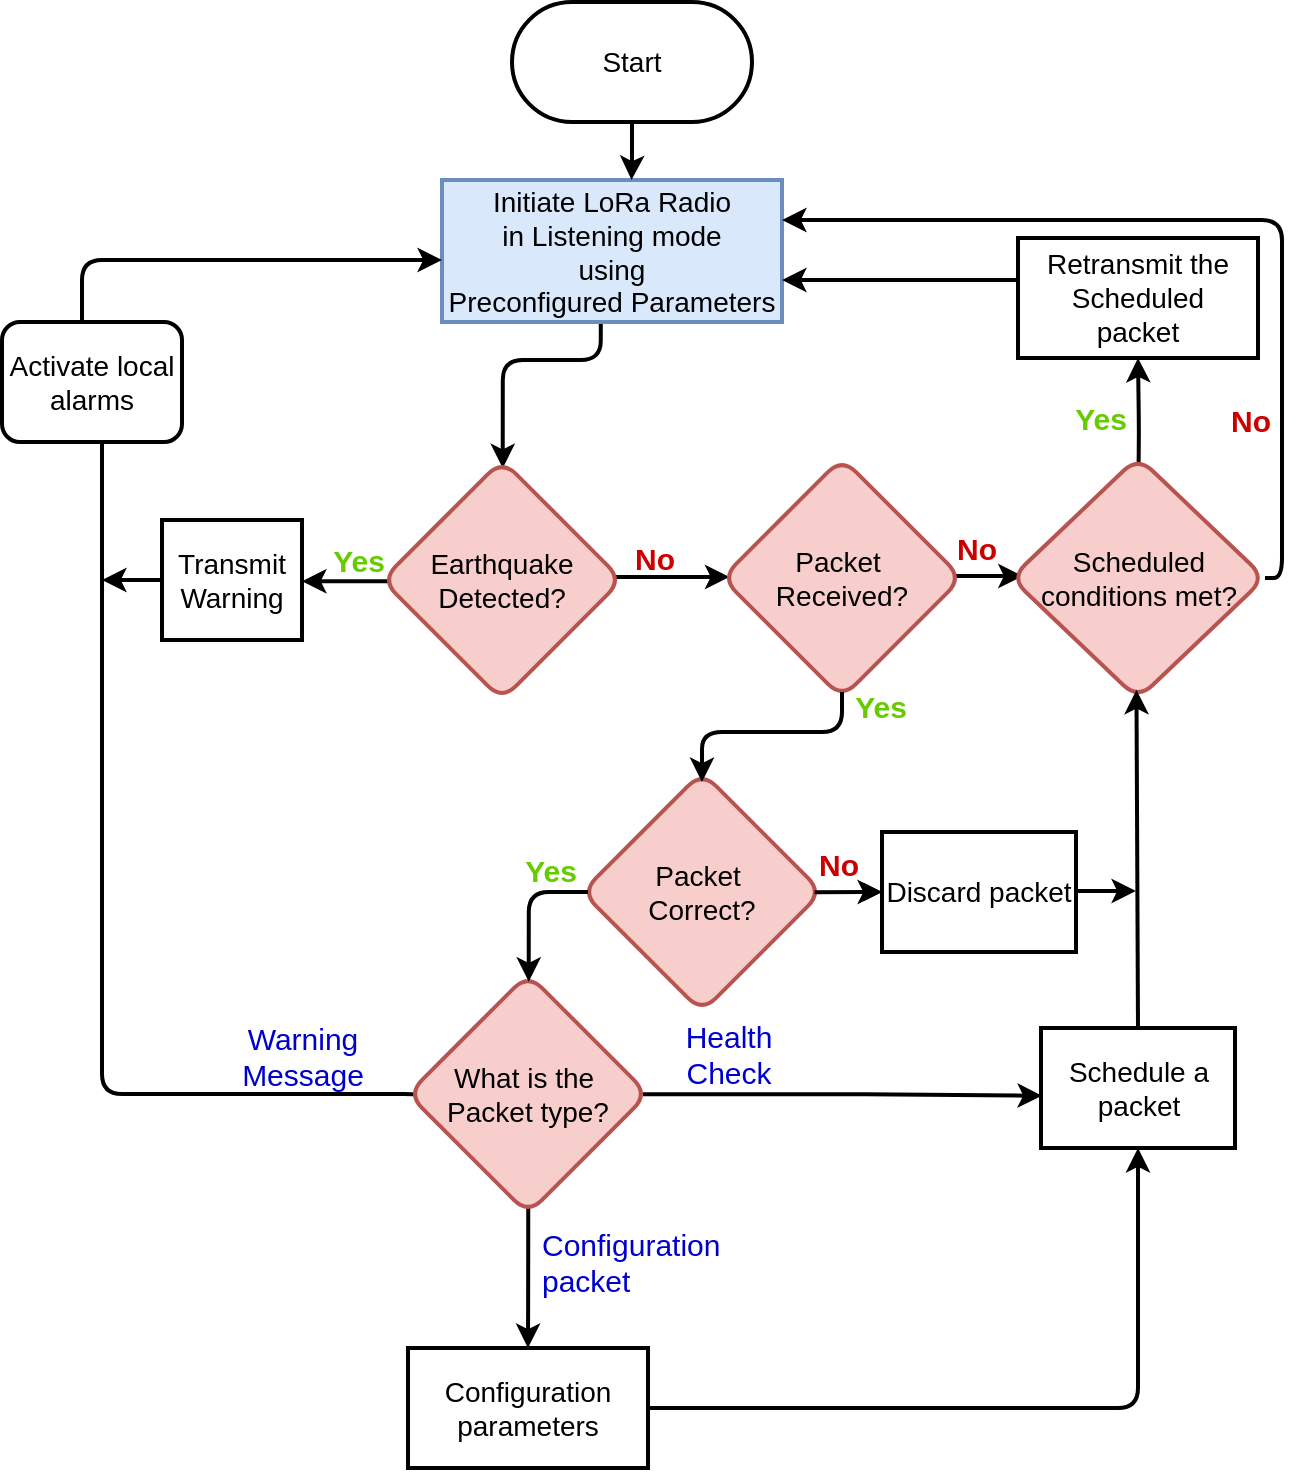 <mxfile version="24.6.4" type="github">
  <diagram name="Page-1" id="nr04e7j_lgrhqmW4x8mc">
    <mxGraphModel dx="1105" dy="611" grid="1" gridSize="10" guides="1" tooltips="1" connect="1" arrows="1" fold="1" page="1" pageScale="1" pageWidth="850" pageHeight="1100" math="0" shadow="0">
      <root>
        <mxCell id="0" />
        <mxCell id="1" parent="0" />
        <mxCell id="aT8a2JC3UvmOd2hiil9d-5" style="edgeStyle=orthogonalEdgeStyle;rounded=1;orthogonalLoop=1;jettySize=auto;html=1;exitX=0.467;exitY=0.991;exitDx=0;exitDy=0;entryX=0.503;entryY=0.034;entryDx=0;entryDy=0;fontStyle=0;entryPerimeter=0;strokeWidth=2;exitPerimeter=0;" parent="1" source="aT8a2JC3UvmOd2hiil9d-2" target="aT8a2JC3UvmOd2hiil9d-14" edge="1">
          <mxGeometry relative="1" as="geometry">
            <mxPoint x="390" y="260" as="targetPoint" />
            <Array as="points">
              <mxPoint x="389" y="240" />
              <mxPoint x="340" y="240" />
            </Array>
          </mxGeometry>
        </mxCell>
        <mxCell id="aT8a2JC3UvmOd2hiil9d-2" value="Initiate LoRa Radio&lt;br style=&quot;font-size: 14px;&quot;&gt;in Listening mode&lt;div style=&quot;font-size: 14px;&quot;&gt;using&lt;/div&gt;&lt;div style=&quot;font-size: 14px;&quot;&gt;Preconfigured Parameters&lt;br&gt;&lt;/div&gt;" style="rounded=1;whiteSpace=wrap;html=1;arcSize=0;fillColor=#dae8fc;strokeColor=#6c8ebf;fontStyle=0;fontSize=14;strokeWidth=2;" parent="1" vertex="1">
          <mxGeometry x="310" y="150" width="170" height="71" as="geometry" />
        </mxCell>
        <mxCell id="aT8a2JC3UvmOd2hiil9d-18" style="edgeStyle=orthogonalEdgeStyle;rounded=1;orthogonalLoop=1;jettySize=auto;html=1;entryX=0.023;entryY=0.504;entryDx=0;entryDy=0;fontStyle=0;exitX=0.967;exitY=0.496;exitDx=0;exitDy=0;exitPerimeter=0;entryPerimeter=0;strokeWidth=2;" parent="1" edge="1">
          <mxGeometry relative="1" as="geometry">
            <mxPoint x="397.0" y="348.54" as="sourcePoint" />
            <mxPoint x="453.72" y="348.5" as="targetPoint" />
          </mxGeometry>
        </mxCell>
        <mxCell id="aT8a2JC3UvmOd2hiil9d-23" value="No" style="edgeLabel;html=1;align=center;verticalAlign=middle;resizable=0;points=[];rounded=1;fontStyle=1;fontColor=#CC0000;fontSize=15;labelBackgroundColor=none;" parent="aT8a2JC3UvmOd2hiil9d-18" vertex="1" connectable="0">
          <mxGeometry x="-0.248" y="2" relative="1" as="geometry">
            <mxPoint x="-3" y="-8" as="offset" />
          </mxGeometry>
        </mxCell>
        <mxCell id="aT8a2JC3UvmOd2hiil9d-20" style="edgeStyle=orthogonalEdgeStyle;rounded=1;orthogonalLoop=1;jettySize=auto;html=1;fontStyle=0;exitX=0.027;exitY=0.505;exitDx=0;exitDy=0;exitPerimeter=0;strokeWidth=2;" parent="1" source="aT8a2JC3UvmOd2hiil9d-14" target="aT8a2JC3UvmOd2hiil9d-19" edge="1">
          <mxGeometry relative="1" as="geometry">
            <Array as="points">
              <mxPoint x="255" y="351" />
            </Array>
          </mxGeometry>
        </mxCell>
        <mxCell id="aT8a2JC3UvmOd2hiil9d-22" value="Yes" style="edgeLabel;html=1;align=center;verticalAlign=middle;resizable=0;points=[];rounded=1;fontStyle=1;fontColor=#66CC00;fontSize=15;labelBackgroundColor=none;" parent="aT8a2JC3UvmOd2hiil9d-20" vertex="1" connectable="0">
          <mxGeometry x="-0.588" y="1" relative="1" as="geometry">
            <mxPoint x="-6" y="-12" as="offset" />
          </mxGeometry>
        </mxCell>
        <mxCell id="aT8a2JC3UvmOd2hiil9d-14" value="Earthquake&lt;br style=&quot;font-size: 14px;&quot;&gt;Detected?" style="rhombus;whiteSpace=wrap;html=1;rounded=1;fillColor=#f8cecc;strokeColor=#b85450;fontStyle=0;fontSize=14;strokeWidth=2;" parent="1" vertex="1">
          <mxGeometry x="280" y="290" width="120" height="120" as="geometry" />
        </mxCell>
        <mxCell id="PVOLsWm9la5_ibdRfDDH-19" value="" style="edgeStyle=orthogonalEdgeStyle;rounded=1;orthogonalLoop=1;jettySize=auto;html=1;strokeWidth=2;curved=0;entryX=0.046;entryY=0.492;entryDx=0;entryDy=0;entryPerimeter=0;exitX=0.958;exitY=0.492;exitDx=0;exitDy=0;exitPerimeter=0;fontStyle=0" parent="1" source="aT8a2JC3UvmOd2hiil9d-16" target="aT8a2JC3UvmOd2hiil9d-48" edge="1">
          <mxGeometry relative="1" as="geometry" />
        </mxCell>
        <mxCell id="aT8a2JC3UvmOd2hiil9d-19" value="Transmit&lt;br style=&quot;font-size: 14px;&quot;&gt;Warning" style="rounded=0;whiteSpace=wrap;html=1;fontStyle=0;fontSize=14;strokeWidth=2;" parent="1" vertex="1">
          <mxGeometry x="170" y="320" width="70" height="60" as="geometry" />
        </mxCell>
        <mxCell id="aT8a2JC3UvmOd2hiil9d-16" value="Packet&amp;nbsp;&lt;div&gt;Received?&lt;/div&gt;" style="rhombus;whiteSpace=wrap;html=1;rounded=1;fillColor=#f8cecc;strokeColor=#b85450;fontStyle=0;fontSize=14;strokeWidth=2;" parent="1" vertex="1">
          <mxGeometry x="450" y="289" width="120" height="120" as="geometry" />
        </mxCell>
        <mxCell id="aT8a2JC3UvmOd2hiil9d-28" style="edgeStyle=orthogonalEdgeStyle;rounded=1;orthogonalLoop=1;jettySize=auto;html=1;entryX=1;entryY=0.5;entryDx=0;entryDy=0;fontStyle=1;strokeWidth=2;exitX=0.065;exitY=0.519;exitDx=0;exitDy=0;exitPerimeter=0;" parent="1" source="aT8a2JC3UvmOd2hiil9d-24" edge="1">
          <mxGeometry relative="1" as="geometry">
            <mxPoint x="140" y="250" as="targetPoint" />
            <Array as="points">
              <mxPoint x="301" y="607" />
              <mxPoint x="140" y="607" />
            </Array>
            <mxPoint x="380" y="500" as="sourcePoint" />
          </mxGeometry>
        </mxCell>
        <mxCell id="aT8a2JC3UvmOd2hiil9d-29" value="Warning&lt;br style=&quot;font-size: 15px;&quot;&gt;Message" style="edgeLabel;html=1;align=center;verticalAlign=middle;resizable=0;points=[];rounded=1;labelBackgroundColor=none;fontColor=#0000CC;fontStyle=0;fontSize=15;" parent="aT8a2JC3UvmOd2hiil9d-28" vertex="1" connectable="0">
          <mxGeometry x="-0.242" y="-1" relative="1" as="geometry">
            <mxPoint x="99" y="15" as="offset" />
          </mxGeometry>
        </mxCell>
        <mxCell id="aT8a2JC3UvmOd2hiil9d-33" style="edgeStyle=orthogonalEdgeStyle;rounded=1;orthogonalLoop=1;jettySize=auto;html=1;fontStyle=1;exitX=0.978;exitY=0.501;exitDx=0;exitDy=0;exitPerimeter=0;strokeWidth=2;entryX=0.005;entryY=0.565;entryDx=0;entryDy=0;entryPerimeter=0;" parent="1" source="aT8a2JC3UvmOd2hiil9d-24" target="aT8a2JC3UvmOd2hiil9d-32" edge="1">
          <mxGeometry relative="1" as="geometry">
            <mxPoint x="609.5" y="611" as="targetPoint" />
          </mxGeometry>
        </mxCell>
        <mxCell id="aT8a2JC3UvmOd2hiil9d-36" value="Health&lt;br style=&quot;font-size: 15px;&quot;&gt;Check" style="edgeLabel;html=1;align=center;verticalAlign=middle;resizable=0;points=[];rounded=1;labelBackgroundColor=none;fontColor=#0000CC;fontStyle=0;fontSize=15;" parent="aT8a2JC3UvmOd2hiil9d-33" vertex="1" connectable="0">
          <mxGeometry x="-0.448" relative="1" as="geometry">
            <mxPoint x="-13" y="-20" as="offset" />
          </mxGeometry>
        </mxCell>
        <mxCell id="aT8a2JC3UvmOd2hiil9d-40" style="edgeStyle=orthogonalEdgeStyle;rounded=1;orthogonalLoop=1;jettySize=auto;html=1;entryX=0.5;entryY=0;entryDx=0;entryDy=0;fontStyle=1;exitX=0.501;exitY=0.967;exitDx=0;exitDy=0;exitPerimeter=0;strokeWidth=2;" parent="1" source="aT8a2JC3UvmOd2hiil9d-24" target="aT8a2JC3UvmOd2hiil9d-39" edge="1">
          <mxGeometry relative="1" as="geometry" />
        </mxCell>
        <mxCell id="aT8a2JC3UvmOd2hiil9d-41" value="Configuration&amp;nbsp;&lt;div style=&quot;font-size: 15px;&quot;&gt;packet&lt;/div&gt;" style="edgeLabel;html=1;align=left;verticalAlign=middle;resizable=0;points=[];rounded=1;labelBackgroundColor=none;fontColor=#0000CC;fontStyle=0;fontSize=15;" parent="aT8a2JC3UvmOd2hiil9d-40" vertex="1" connectable="0">
          <mxGeometry x="-0.223" y="-2" relative="1" as="geometry">
            <mxPoint x="7" as="offset" />
          </mxGeometry>
        </mxCell>
        <mxCell id="aT8a2JC3UvmOd2hiil9d-24" value="What is the&amp;nbsp;&lt;div style=&quot;font-size: 14px;&quot;&gt;Packet type?&lt;/div&gt;" style="rhombus;whiteSpace=wrap;html=1;rounded=1;fillColor=#f8cecc;strokeColor=#b85450;fontStyle=0;fontSize=14;strokeWidth=2;" parent="1" vertex="1">
          <mxGeometry x="293" y="547" width="120" height="120" as="geometry" />
        </mxCell>
        <mxCell id="aT8a2JC3UvmOd2hiil9d-31" style="edgeStyle=orthogonalEdgeStyle;rounded=1;orthogonalLoop=1;jettySize=auto;html=1;fontStyle=1;strokeWidth=2;exitX=0.456;exitY=0.017;exitDx=0;exitDy=0;exitPerimeter=0;" parent="1" source="aT8a2JC3UvmOd2hiil9d-30" edge="1">
          <mxGeometry relative="1" as="geometry">
            <mxPoint x="310" y="190" as="targetPoint" />
            <mxPoint x="80" y="230" as="sourcePoint" />
            <Array as="points">
              <mxPoint x="131" y="230" />
              <mxPoint x="130" y="230" />
              <mxPoint x="130" y="190" />
            </Array>
          </mxGeometry>
        </mxCell>
        <mxCell id="aT8a2JC3UvmOd2hiil9d-30" value="Activate local alarms" style="rounded=1;whiteSpace=wrap;html=1;fontStyle=0;fontSize=14;strokeWidth=2;" parent="1" vertex="1">
          <mxGeometry x="90" y="221" width="90" height="60" as="geometry" />
        </mxCell>
        <mxCell id="aT8a2JC3UvmOd2hiil9d-32" value="Schedule a packet" style="rounded=0;whiteSpace=wrap;html=1;fontStyle=0;fontSize=14;strokeWidth=2;" parent="1" vertex="1">
          <mxGeometry x="609.5" y="574" width="97" height="60" as="geometry" />
        </mxCell>
        <mxCell id="aT8a2JC3UvmOd2hiil9d-42" style="edgeStyle=orthogonalEdgeStyle;rounded=1;orthogonalLoop=1;jettySize=auto;html=1;entryX=0.5;entryY=1;entryDx=0;entryDy=0;fontStyle=1;strokeWidth=2;" parent="1" source="aT8a2JC3UvmOd2hiil9d-39" target="aT8a2JC3UvmOd2hiil9d-32" edge="1">
          <mxGeometry relative="1" as="geometry">
            <mxPoint x="658" y="641" as="targetPoint" />
          </mxGeometry>
        </mxCell>
        <mxCell id="aT8a2JC3UvmOd2hiil9d-39" value="Configuration&lt;div style=&quot;font-size: 14px;&quot;&gt;parameters&lt;/div&gt;" style="rounded=0;whiteSpace=wrap;html=1;fontStyle=0;fontSize=14;strokeWidth=2;" parent="1" vertex="1">
          <mxGeometry x="293" y="734" width="120" height="60" as="geometry" />
        </mxCell>
        <mxCell id="aT8a2JC3UvmOd2hiil9d-62" value="" style="edgeStyle=orthogonalEdgeStyle;rounded=1;orthogonalLoop=1;jettySize=auto;html=1;strokeColor=default;align=center;verticalAlign=middle;fontFamily=Helvetica;fontSize=11;fontColor=default;labelBackgroundColor=default;endArrow=classic;strokeWidth=2;" parent="1" source="aT8a2JC3UvmOd2hiil9d-44" edge="1">
          <mxGeometry relative="1" as="geometry">
            <mxPoint x="404.753" y="129" as="sourcePoint" />
            <mxPoint x="404.75" y="150" as="targetPoint" />
          </mxGeometry>
        </mxCell>
        <mxCell id="aT8a2JC3UvmOd2hiil9d-44" value="Start" style="rounded=1;whiteSpace=wrap;html=1;arcSize=50;fontStyle=0;fontSize=14;strokeWidth=2;" parent="1" vertex="1">
          <mxGeometry x="345" y="61" width="120" height="60" as="geometry" />
        </mxCell>
        <mxCell id="PVOLsWm9la5_ibdRfDDH-25" style="edgeStyle=orthogonalEdgeStyle;rounded=1;orthogonalLoop=1;jettySize=auto;html=1;exitX=0.5;exitY=0.06;exitDx=0;exitDy=0;entryX=0.5;entryY=1;entryDx=0;entryDy=0;curved=0;strokeWidth=2;exitPerimeter=0;fontStyle=0" parent="1" target="aT8a2JC3UvmOd2hiil9d-53" edge="1">
          <mxGeometry relative="1" as="geometry">
            <mxPoint x="658.0" y="313.76" as="sourcePoint" />
          </mxGeometry>
        </mxCell>
        <mxCell id="1XFwvakkwBoAosKU2_6U-1" style="edgeStyle=orthogonalEdgeStyle;shape=connector;rounded=1;orthogonalLoop=1;jettySize=auto;html=1;exitX=1;exitY=0.5;exitDx=0;exitDy=0;strokeColor=default;strokeWidth=2;align=center;verticalAlign=middle;fontFamily=Helvetica;fontSize=11;fontColor=default;fontStyle=1;labelBackgroundColor=default;endArrow=classic;flowAnimation=0;curved=0;" edge="1" parent="1" source="aT8a2JC3UvmOd2hiil9d-48" target="aT8a2JC3UvmOd2hiil9d-2">
          <mxGeometry relative="1" as="geometry">
            <Array as="points">
              <mxPoint x="730" y="349" />
              <mxPoint x="730" y="170" />
            </Array>
          </mxGeometry>
        </mxCell>
        <mxCell id="aT8a2JC3UvmOd2hiil9d-48" value="Scheduled&lt;br style=&quot;font-size: 14px;&quot;&gt;conditions met?" style="rhombus;whiteSpace=wrap;html=1;rounded=1;fillColor=#f8cecc;strokeColor=#b85450;fontStyle=0;fontSize=14;strokeWidth=2;" parent="1" vertex="1">
          <mxGeometry x="594.5" y="288.5" width="127" height="121" as="geometry" />
        </mxCell>
        <mxCell id="aT8a2JC3UvmOd2hiil9d-56" style="edgeStyle=orthogonalEdgeStyle;rounded=0;orthogonalLoop=1;jettySize=auto;html=1;entryX=1;entryY=0.5;entryDx=0;entryDy=0;flowAnimation=0;fontStyle=1;strokeWidth=2;" parent="1" edge="1">
          <mxGeometry relative="1" as="geometry">
            <mxPoint x="598" y="200.0" as="sourcePoint" />
            <mxPoint x="480" y="200" as="targetPoint" />
          </mxGeometry>
        </mxCell>
        <mxCell id="aT8a2JC3UvmOd2hiil9d-53" value="Retransmit the&lt;br style=&quot;font-size: 14px;&quot;&gt;Scheduled&lt;br style=&quot;font-size: 14px;&quot;&gt;packet" style="rounded=0;whiteSpace=wrap;html=1;fontStyle=0;fontSize=14;strokeWidth=2;" parent="1" vertex="1">
          <mxGeometry x="598" y="179" width="120" height="60" as="geometry" />
        </mxCell>
        <mxCell id="aT8a2JC3UvmOd2hiil9d-61" value="Yes" style="edgeLabel;html=1;align=center;verticalAlign=middle;resizable=0;points=[];fontStyle=1;fontColor=#66CC00;fontSize=15;labelBackgroundColor=none;" parent="1" vertex="1" connectable="0">
          <mxGeometry x="655.001" y="268.997" as="geometry">
            <mxPoint x="-16" as="offset" />
          </mxGeometry>
        </mxCell>
        <mxCell id="PVOLsWm9la5_ibdRfDDH-7" value="" style="endArrow=classic;html=1;rounded=1;exitX=0;exitY=0.5;exitDx=0;exitDy=0;curved=0;strokeWidth=2;fontStyle=0" parent="1" source="aT8a2JC3UvmOd2hiil9d-19" edge="1">
          <mxGeometry width="50" height="50" relative="1" as="geometry">
            <mxPoint x="220" y="240" as="sourcePoint" />
            <mxPoint x="140" y="350" as="targetPoint" />
          </mxGeometry>
        </mxCell>
        <mxCell id="PVOLsWm9la5_ibdRfDDH-18" value="&lt;b&gt;No&lt;/b&gt;" style="edgeLabel;html=1;align=center;verticalAlign=middle;resizable=0;points=[];rounded=1;fontStyle=0;fontColor=#CC0000;fontSize=15;labelBackgroundColor=none;" parent="1" connectable="0" vertex="1">
          <mxGeometry x="427.999" y="348.995" as="geometry">
            <mxPoint x="149" y="-15" as="offset" />
          </mxGeometry>
        </mxCell>
        <mxCell id="xMT419_eGAwAGplKJhdd-25" value="" style="edgeStyle=orthogonalEdgeStyle;rounded=0;orthogonalLoop=1;jettySize=auto;html=1;" parent="1" source="xMT419_eGAwAGplKJhdd-1" target="xMT419_eGAwAGplKJhdd-21" edge="1">
          <mxGeometry relative="1" as="geometry" />
        </mxCell>
        <mxCell id="xMT419_eGAwAGplKJhdd-1" value="&lt;div&gt;Packet&amp;nbsp;&lt;/div&gt;&lt;div&gt;Correct?&lt;/div&gt;" style="rhombus;whiteSpace=wrap;html=1;rounded=1;fillColor=#f8cecc;strokeColor=#b85450;fontStyle=0;fontSize=14;strokeWidth=2;" parent="1" vertex="1">
          <mxGeometry x="380" y="446" width="120" height="120" as="geometry" />
        </mxCell>
        <mxCell id="xMT419_eGAwAGplKJhdd-10" style="edgeStyle=orthogonalEdgeStyle;rounded=1;orthogonalLoop=1;jettySize=auto;html=1;fontStyle=1;strokeWidth=2;entryX=0.503;entryY=0.032;entryDx=0;entryDy=0;entryPerimeter=0;" parent="1" edge="1" target="aT8a2JC3UvmOd2hiil9d-24">
          <mxGeometry relative="1" as="geometry">
            <Array as="points">
              <mxPoint x="353" y="506" />
            </Array>
            <mxPoint x="383" y="506" as="sourcePoint" />
            <mxPoint x="353" y="576" as="targetPoint" />
          </mxGeometry>
        </mxCell>
        <mxCell id="xMT419_eGAwAGplKJhdd-11" value="Yes" style="edgeLabel;html=1;align=center;verticalAlign=middle;resizable=0;points=[];rounded=1;fontStyle=1;fontColor=#66CC00;fontSize=15;labelBackgroundColor=none;" parent="xMT419_eGAwAGplKJhdd-10" vertex="1" connectable="0">
          <mxGeometry x="-0.588" y="1" relative="1" as="geometry">
            <mxPoint x="-4" y="-12" as="offset" />
          </mxGeometry>
        </mxCell>
        <mxCell id="xMT419_eGAwAGplKJhdd-17" value="" style="endArrow=classic;html=1;rounded=1;exitX=0.5;exitY=0;exitDx=0;exitDy=0;entryX=0.494;entryY=0.962;entryDx=0;entryDy=0;entryPerimeter=0;curved=0;strokeWidth=2;" parent="1" source="aT8a2JC3UvmOd2hiil9d-32" edge="1" target="aT8a2JC3UvmOd2hiil9d-48">
          <mxGeometry width="50" height="50" relative="1" as="geometry">
            <mxPoint x="659" y="517" as="sourcePoint" />
            <mxPoint x="656.968" y="378.539" as="targetPoint" />
          </mxGeometry>
        </mxCell>
        <mxCell id="xMT419_eGAwAGplKJhdd-18" value="" style="endArrow=classic;html=1;rounded=1;exitX=0.5;exitY=0.975;exitDx=0;exitDy=0;curved=0;strokeWidth=2;entryX=0.5;entryY=0;entryDx=0;entryDy=0;exitPerimeter=0;" parent="1" source="aT8a2JC3UvmOd2hiil9d-16" edge="1">
          <mxGeometry width="50" height="50" relative="1" as="geometry">
            <mxPoint x="510" y="414" as="sourcePoint" />
            <mxPoint x="440" y="451" as="targetPoint" />
            <Array as="points">
              <mxPoint x="510" y="426" />
              <mxPoint x="440" y="426" />
            </Array>
          </mxGeometry>
        </mxCell>
        <mxCell id="xMT419_eGAwAGplKJhdd-20" value="Yes" style="edgeLabel;html=1;align=center;verticalAlign=middle;resizable=0;points=[];rounded=1;fontStyle=1;fontColor=#66CC00;fontSize=15;labelBackgroundColor=none;" parent="1" vertex="1" connectable="0">
          <mxGeometry x="530" y="412" as="geometry">
            <mxPoint x="-1" y="1" as="offset" />
          </mxGeometry>
        </mxCell>
        <mxCell id="xMT419_eGAwAGplKJhdd-21" value="Discard packet" style="rounded=0;whiteSpace=wrap;html=1;fontStyle=0;fontSize=14;strokeWidth=2;" parent="1" vertex="1">
          <mxGeometry x="530" y="476" width="97" height="60" as="geometry" />
        </mxCell>
        <mxCell id="xMT419_eGAwAGplKJhdd-22" value="" style="endArrow=classic;html=1;rounded=1;entryX=0;entryY=0.5;entryDx=0;entryDy=0;curved=0;strokeWidth=2;exitX=0.969;exitY=0.501;exitDx=0;exitDy=0;exitPerimeter=0;" parent="1" source="xMT419_eGAwAGplKJhdd-1" target="xMT419_eGAwAGplKJhdd-21" edge="1">
          <mxGeometry width="50" height="50" relative="1" as="geometry">
            <mxPoint x="500" y="506" as="sourcePoint" />
            <mxPoint x="470" y="516" as="targetPoint" />
          </mxGeometry>
        </mxCell>
        <mxCell id="xMT419_eGAwAGplKJhdd-23" value="" style="endArrow=classic;html=1;rounded=1;entryX=0;entryY=0.5;entryDx=0;entryDy=0;exitX=1;exitY=0.5;exitDx=0;exitDy=0;curved=0;strokeWidth=2;" parent="1" edge="1">
          <mxGeometry width="50" height="50" relative="1" as="geometry">
            <mxPoint x="627" y="505.5" as="sourcePoint" />
            <mxPoint x="657" y="505.5" as="targetPoint" />
          </mxGeometry>
        </mxCell>
        <mxCell id="xMT419_eGAwAGplKJhdd-24" value="No" style="edgeLabel;html=1;align=center;verticalAlign=middle;resizable=0;points=[];rounded=1;fontStyle=1;fontColor=#CC0000;fontSize=15;labelBackgroundColor=none;" parent="1" vertex="1" connectable="0">
          <mxGeometry x="507.999" y="491.525" as="geometry" />
        </mxCell>
        <mxCell id="1XFwvakkwBoAosKU2_6U-3" value="&lt;b&gt;No&lt;/b&gt;" style="edgeLabel;html=1;align=center;verticalAlign=middle;resizable=0;points=[];rounded=1;fontStyle=0;fontColor=#CC0000;fontSize=15;labelBackgroundColor=none;" connectable="0" vertex="1" parent="1">
          <mxGeometry x="564.999" y="284.995" as="geometry">
            <mxPoint x="149" y="-15" as="offset" />
          </mxGeometry>
        </mxCell>
      </root>
    </mxGraphModel>
  </diagram>
</mxfile>
